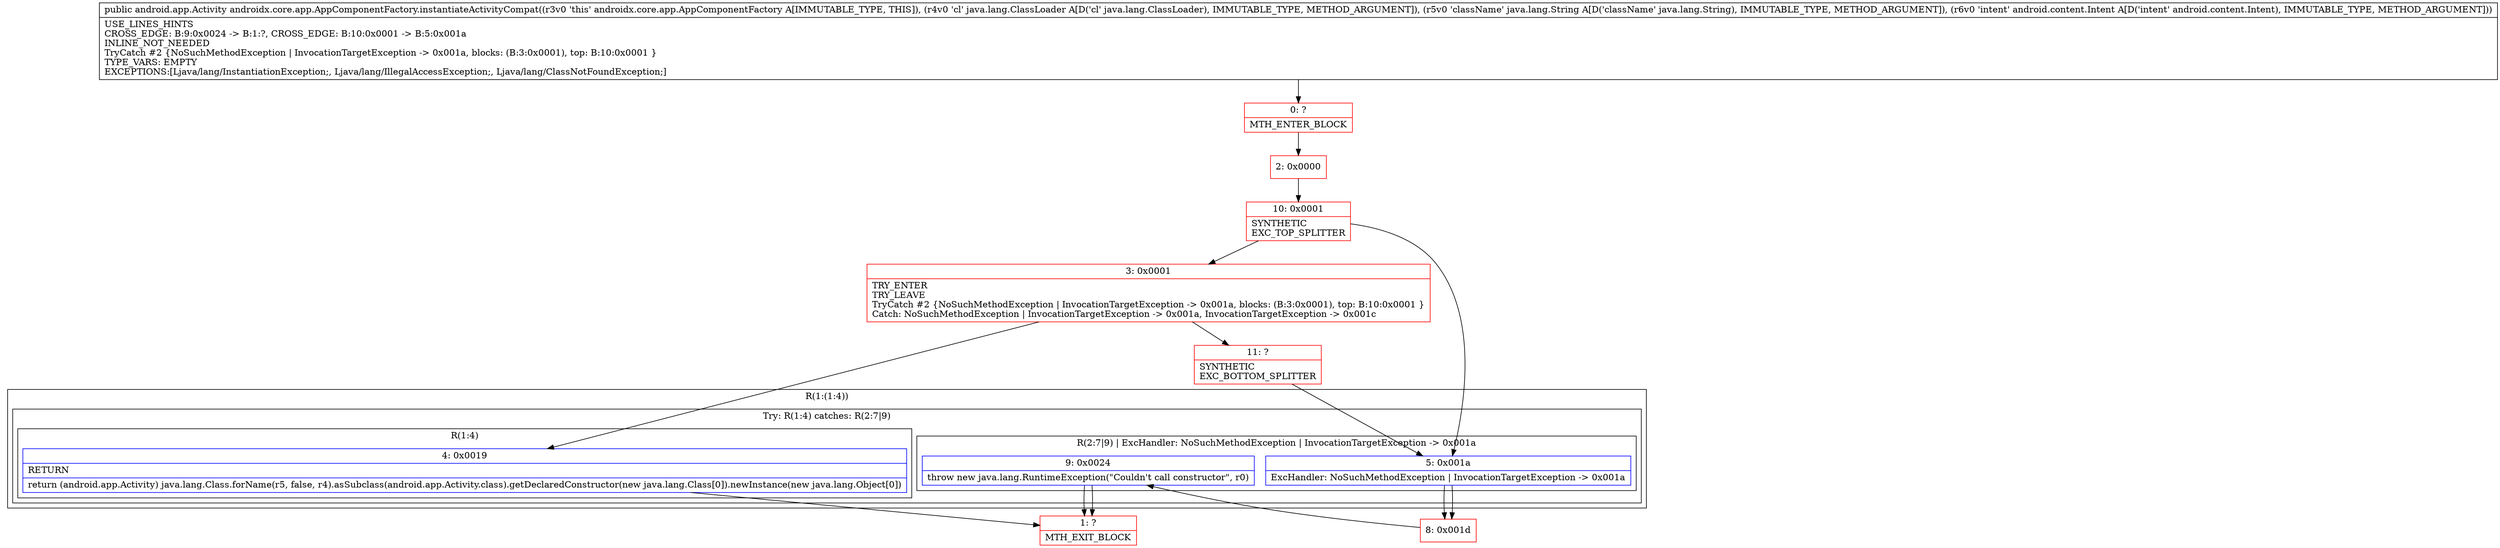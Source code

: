 digraph "CFG forandroidx.core.app.AppComponentFactory.instantiateActivityCompat(Ljava\/lang\/ClassLoader;Ljava\/lang\/String;Landroid\/content\/Intent;)Landroid\/app\/Activity;" {
subgraph cluster_Region_1000221780 {
label = "R(1:(1:4))";
node [shape=record,color=blue];
subgraph cluster_TryCatchRegion_1318820341 {
label = "Try: R(1:4) catches: R(2:7|9)";
node [shape=record,color=blue];
subgraph cluster_Region_1564853522 {
label = "R(1:4)";
node [shape=record,color=blue];
Node_4 [shape=record,label="{4\:\ 0x0019|RETURN\l|return (android.app.Activity) java.lang.Class.forName(r5, false, r4).asSubclass(android.app.Activity.class).getDeclaredConstructor(new java.lang.Class[0]).newInstance(new java.lang.Object[0])\l}"];
}
subgraph cluster_Region_1515043123 {
label = "R(2:7|9) | ExcHandler: NoSuchMethodException \| InvocationTargetException \-\> 0x001a\l";
node [shape=record,color=blue];
Node_5 [shape=record,label="{5\:\ 0x001a|ExcHandler: NoSuchMethodException \| InvocationTargetException \-\> 0x001a\l}"];
Node_9 [shape=record,label="{9\:\ 0x0024|throw new java.lang.RuntimeException(\"Couldn't call constructor\", r0)\l}"];
}
}
}
subgraph cluster_Region_1515043123 {
label = "R(2:7|9) | ExcHandler: NoSuchMethodException \| InvocationTargetException \-\> 0x001a\l";
node [shape=record,color=blue];
Node_5 [shape=record,label="{5\:\ 0x001a|ExcHandler: NoSuchMethodException \| InvocationTargetException \-\> 0x001a\l}"];
Node_9 [shape=record,label="{9\:\ 0x0024|throw new java.lang.RuntimeException(\"Couldn't call constructor\", r0)\l}"];
}
Node_0 [shape=record,color=red,label="{0\:\ ?|MTH_ENTER_BLOCK\l}"];
Node_2 [shape=record,color=red,label="{2\:\ 0x0000}"];
Node_10 [shape=record,color=red,label="{10\:\ 0x0001|SYNTHETIC\lEXC_TOP_SPLITTER\l}"];
Node_3 [shape=record,color=red,label="{3\:\ 0x0001|TRY_ENTER\lTRY_LEAVE\lTryCatch #2 \{NoSuchMethodException \| InvocationTargetException \-\> 0x001a, blocks: (B:3:0x0001), top: B:10:0x0001 \}\lCatch: NoSuchMethodException \| InvocationTargetException \-\> 0x001a, InvocationTargetException \-\> 0x001c\l}"];
Node_1 [shape=record,color=red,label="{1\:\ ?|MTH_EXIT_BLOCK\l}"];
Node_11 [shape=record,color=red,label="{11\:\ ?|SYNTHETIC\lEXC_BOTTOM_SPLITTER\l}"];
Node_8 [shape=record,color=red,label="{8\:\ 0x001d}"];
MethodNode[shape=record,label="{public android.app.Activity androidx.core.app.AppComponentFactory.instantiateActivityCompat((r3v0 'this' androidx.core.app.AppComponentFactory A[IMMUTABLE_TYPE, THIS]), (r4v0 'cl' java.lang.ClassLoader A[D('cl' java.lang.ClassLoader), IMMUTABLE_TYPE, METHOD_ARGUMENT]), (r5v0 'className' java.lang.String A[D('className' java.lang.String), IMMUTABLE_TYPE, METHOD_ARGUMENT]), (r6v0 'intent' android.content.Intent A[D('intent' android.content.Intent), IMMUTABLE_TYPE, METHOD_ARGUMENT]))  | USE_LINES_HINTS\lCROSS_EDGE: B:9:0x0024 \-\> B:1:?, CROSS_EDGE: B:10:0x0001 \-\> B:5:0x001a\lINLINE_NOT_NEEDED\lTryCatch #2 \{NoSuchMethodException \| InvocationTargetException \-\> 0x001a, blocks: (B:3:0x0001), top: B:10:0x0001 \}\lTYPE_VARS: EMPTY\lEXCEPTIONS:[Ljava\/lang\/InstantiationException;, Ljava\/lang\/IllegalAccessException;, Ljava\/lang\/ClassNotFoundException;]\l}"];
MethodNode -> Node_0;Node_4 -> Node_1;
Node_5 -> Node_8;
Node_9 -> Node_1;
Node_5 -> Node_8;
Node_9 -> Node_1;
Node_0 -> Node_2;
Node_2 -> Node_10;
Node_10 -> Node_3;
Node_10 -> Node_5;
Node_3 -> Node_4;
Node_3 -> Node_11;
Node_11 -> Node_5;
Node_8 -> Node_9;
}

